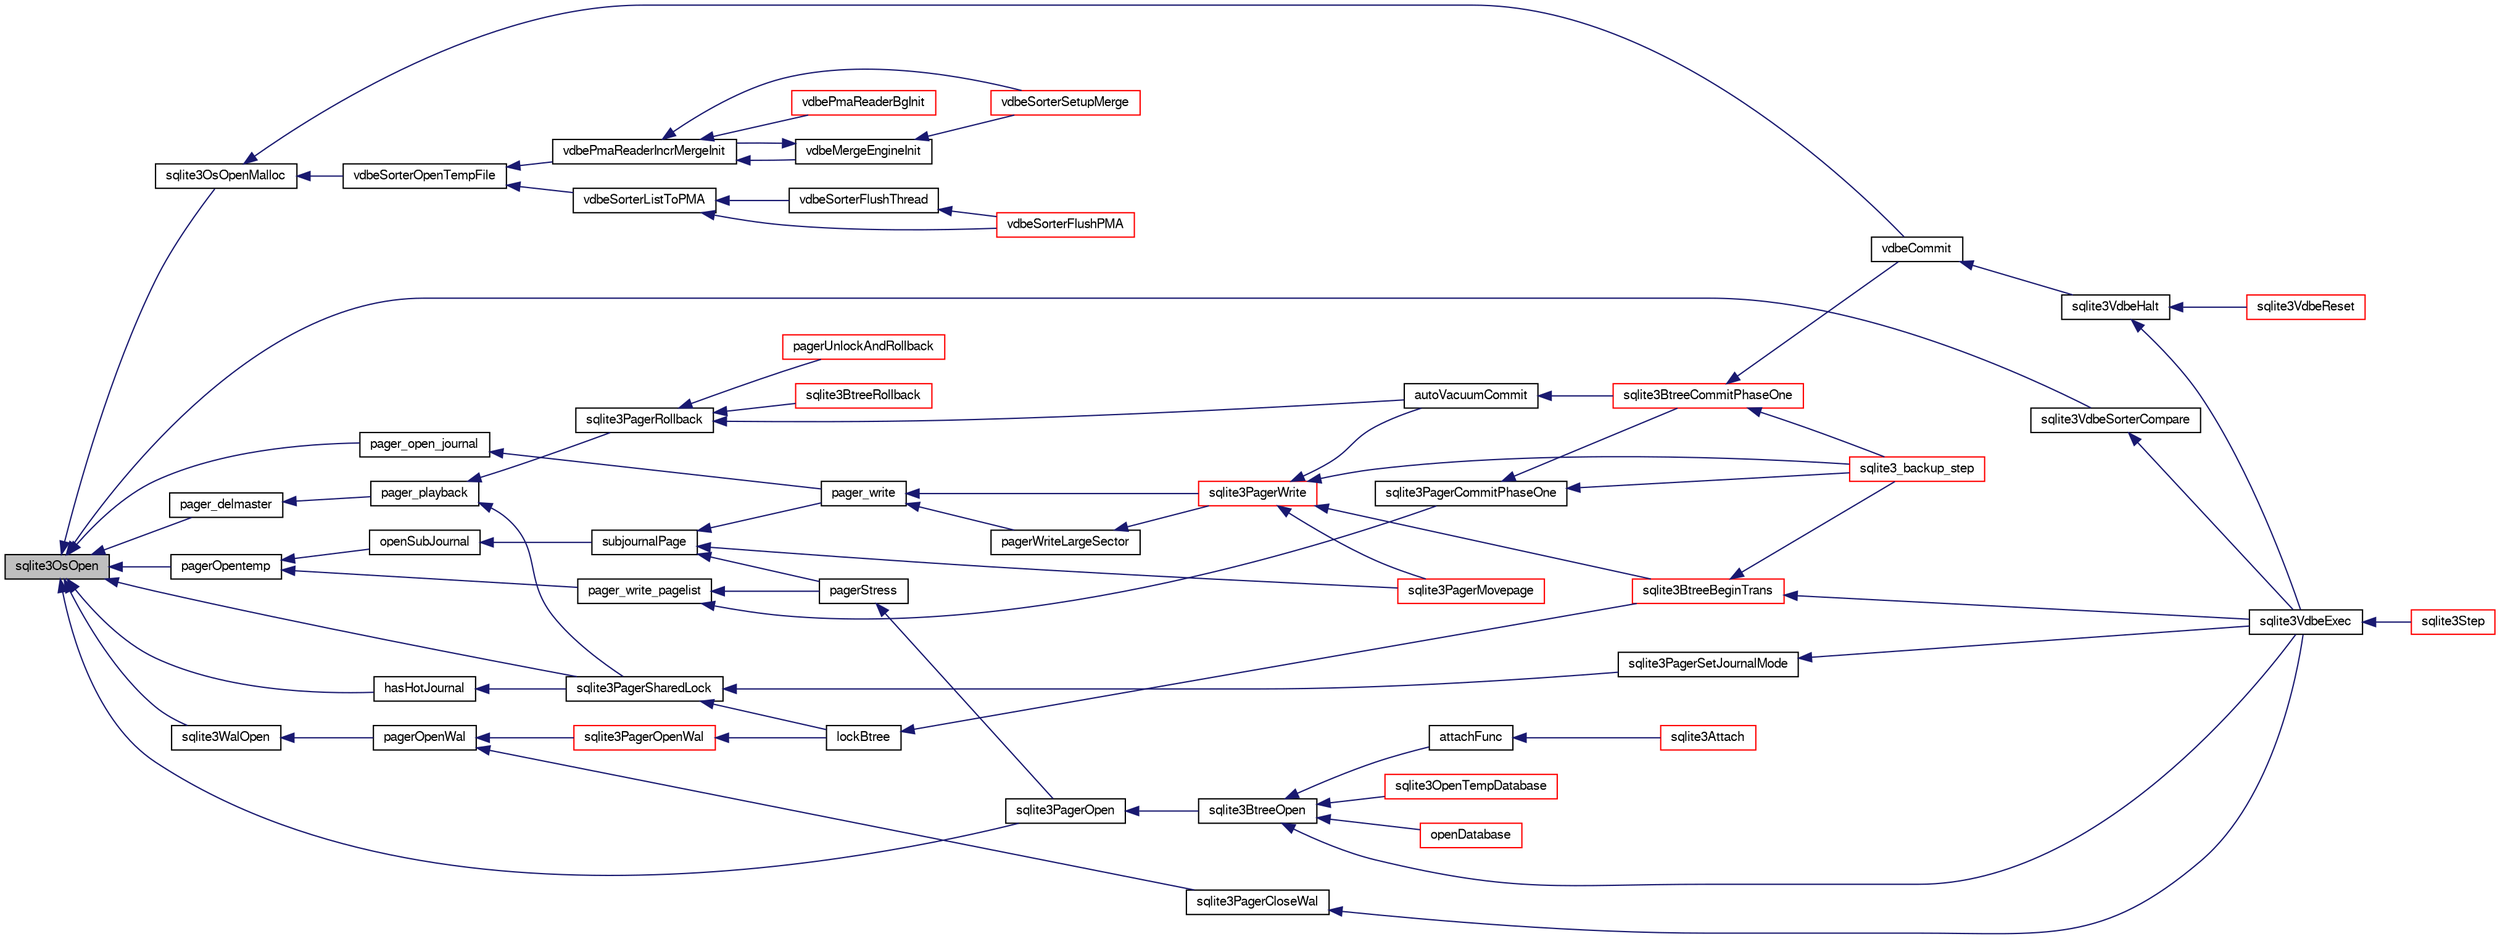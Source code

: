 digraph "sqlite3OsOpen"
{
  edge [fontname="FreeSans",fontsize="10",labelfontname="FreeSans",labelfontsize="10"];
  node [fontname="FreeSans",fontsize="10",shape=record];
  rankdir="LR";
  Node615048 [label="sqlite3OsOpen",height=0.2,width=0.4,color="black", fillcolor="grey75", style="filled", fontcolor="black"];
  Node615048 -> Node615049 [dir="back",color="midnightblue",fontsize="10",style="solid",fontname="FreeSans"];
  Node615049 [label="sqlite3OsOpenMalloc",height=0.2,width=0.4,color="black", fillcolor="white", style="filled",URL="$sqlite3_8c.html#a4dc767ca46426d6ffc5fa54d96a80cd2"];
  Node615049 -> Node615050 [dir="back",color="midnightblue",fontsize="10",style="solid",fontname="FreeSans"];
  Node615050 [label="vdbeCommit",height=0.2,width=0.4,color="black", fillcolor="white", style="filled",URL="$sqlite3_8c.html#a5d7f1e0625451b987728f600cfe1b92d"];
  Node615050 -> Node615051 [dir="back",color="midnightblue",fontsize="10",style="solid",fontname="FreeSans"];
  Node615051 [label="sqlite3VdbeHalt",height=0.2,width=0.4,color="black", fillcolor="white", style="filled",URL="$sqlite3_8c.html#a8d1d99703d999190fbc35ecc981cb709"];
  Node615051 -> Node615052 [dir="back",color="midnightblue",fontsize="10",style="solid",fontname="FreeSans"];
  Node615052 [label="sqlite3VdbeReset",height=0.2,width=0.4,color="red", fillcolor="white", style="filled",URL="$sqlite3_8c.html#a315a913742f7267f90d46d41446353b1"];
  Node615051 -> Node615061 [dir="back",color="midnightblue",fontsize="10",style="solid",fontname="FreeSans"];
  Node615061 [label="sqlite3VdbeExec",height=0.2,width=0.4,color="black", fillcolor="white", style="filled",URL="$sqlite3_8c.html#a8ce40a614bdc56719c4d642b1e4dfb21"];
  Node615061 -> Node615062 [dir="back",color="midnightblue",fontsize="10",style="solid",fontname="FreeSans"];
  Node615062 [label="sqlite3Step",height=0.2,width=0.4,color="red", fillcolor="white", style="filled",URL="$sqlite3_8c.html#a3f2872e873e2758a4beedad1d5113554"];
  Node615049 -> Node615312 [dir="back",color="midnightblue",fontsize="10",style="solid",fontname="FreeSans"];
  Node615312 [label="vdbeSorterOpenTempFile",height=0.2,width=0.4,color="black", fillcolor="white", style="filled",URL="$sqlite3_8c.html#a9fd9444b3357460ec17dcd8478ecbcaa"];
  Node615312 -> Node615313 [dir="back",color="midnightblue",fontsize="10",style="solid",fontname="FreeSans"];
  Node615313 [label="vdbeSorterListToPMA",height=0.2,width=0.4,color="black", fillcolor="white", style="filled",URL="$sqlite3_8c.html#af6e1d043f93889ac86724fc534814300"];
  Node615313 -> Node615314 [dir="back",color="midnightblue",fontsize="10",style="solid",fontname="FreeSans"];
  Node615314 [label="vdbeSorterFlushThread",height=0.2,width=0.4,color="black", fillcolor="white", style="filled",URL="$sqlite3_8c.html#ae32035370aac482806760be77ff06325"];
  Node615314 -> Node615315 [dir="back",color="midnightblue",fontsize="10",style="solid",fontname="FreeSans"];
  Node615315 [label="vdbeSorterFlushPMA",height=0.2,width=0.4,color="red", fillcolor="white", style="filled",URL="$sqlite3_8c.html#ada9bb002d01885ef3856a19b12b99151"];
  Node615313 -> Node615315 [dir="back",color="midnightblue",fontsize="10",style="solid",fontname="FreeSans"];
  Node615312 -> Node615318 [dir="back",color="midnightblue",fontsize="10",style="solid",fontname="FreeSans"];
  Node615318 [label="vdbePmaReaderIncrMergeInit",height=0.2,width=0.4,color="black", fillcolor="white", style="filled",URL="$sqlite3_8c.html#a8174970251c49119bb287029eb1d3aed"];
  Node615318 -> Node615319 [dir="back",color="midnightblue",fontsize="10",style="solid",fontname="FreeSans"];
  Node615319 [label="vdbeMergeEngineInit",height=0.2,width=0.4,color="black", fillcolor="white", style="filled",URL="$sqlite3_8c.html#aa3c8bfc9bbc60c4bc1402369750c8c1f"];
  Node615319 -> Node615318 [dir="back",color="midnightblue",fontsize="10",style="solid",fontname="FreeSans"];
  Node615319 -> Node615320 [dir="back",color="midnightblue",fontsize="10",style="solid",fontname="FreeSans"];
  Node615320 [label="vdbeSorterSetupMerge",height=0.2,width=0.4,color="red", fillcolor="white", style="filled",URL="$sqlite3_8c.html#a82088507aafeedcc04af031f7ea0bbd8"];
  Node615318 -> Node615321 [dir="back",color="midnightblue",fontsize="10",style="solid",fontname="FreeSans"];
  Node615321 [label="vdbePmaReaderBgInit",height=0.2,width=0.4,color="red", fillcolor="white", style="filled",URL="$sqlite3_8c.html#a9b5ba54e987dd6921fce57849ada7006"];
  Node615318 -> Node615320 [dir="back",color="midnightblue",fontsize="10",style="solid",fontname="FreeSans"];
  Node615048 -> Node615323 [dir="back",color="midnightblue",fontsize="10",style="solid",fontname="FreeSans"];
  Node615323 [label="pager_delmaster",height=0.2,width=0.4,color="black", fillcolor="white", style="filled",URL="$sqlite3_8c.html#a940bc2e6650e613dc69243119683c221"];
  Node615323 -> Node615324 [dir="back",color="midnightblue",fontsize="10",style="solid",fontname="FreeSans"];
  Node615324 [label="pager_playback",height=0.2,width=0.4,color="black", fillcolor="white", style="filled",URL="$sqlite3_8c.html#a9d9a750a9fc76eb4b668c8a16b164a65"];
  Node615324 -> Node615325 [dir="back",color="midnightblue",fontsize="10",style="solid",fontname="FreeSans"];
  Node615325 [label="sqlite3PagerSharedLock",height=0.2,width=0.4,color="black", fillcolor="white", style="filled",URL="$sqlite3_8c.html#a58c197b629fb6eaacf96c7add57c70df"];
  Node615325 -> Node615326 [dir="back",color="midnightblue",fontsize="10",style="solid",fontname="FreeSans"];
  Node615326 [label="sqlite3PagerSetJournalMode",height=0.2,width=0.4,color="black", fillcolor="white", style="filled",URL="$sqlite3_8c.html#afb929a0a4553cda84de16180ddbd09f7"];
  Node615326 -> Node615061 [dir="back",color="midnightblue",fontsize="10",style="solid",fontname="FreeSans"];
  Node615325 -> Node615327 [dir="back",color="midnightblue",fontsize="10",style="solid",fontname="FreeSans"];
  Node615327 [label="lockBtree",height=0.2,width=0.4,color="black", fillcolor="white", style="filled",URL="$sqlite3_8c.html#a5b808194d3178be15705a420265cee9d"];
  Node615327 -> Node615328 [dir="back",color="midnightblue",fontsize="10",style="solid",fontname="FreeSans"];
  Node615328 [label="sqlite3BtreeBeginTrans",height=0.2,width=0.4,color="red", fillcolor="white", style="filled",URL="$sqlite3_8c.html#a52d6706df15c67c22aa7d0e290c16bf5"];
  Node615328 -> Node615269 [dir="back",color="midnightblue",fontsize="10",style="solid",fontname="FreeSans"];
  Node615269 [label="sqlite3_backup_step",height=0.2,width=0.4,color="red", fillcolor="white", style="filled",URL="$sqlite3_8h.html#a1699b75e98d082eebc465a9e64c35269"];
  Node615328 -> Node615061 [dir="back",color="midnightblue",fontsize="10",style="solid",fontname="FreeSans"];
  Node615324 -> Node615330 [dir="back",color="midnightblue",fontsize="10",style="solid",fontname="FreeSans"];
  Node615330 [label="sqlite3PagerRollback",height=0.2,width=0.4,color="black", fillcolor="white", style="filled",URL="$sqlite3_8c.html#afdd2ecbb97b7a716892ff6bd10c7dfd0"];
  Node615330 -> Node615331 [dir="back",color="midnightblue",fontsize="10",style="solid",fontname="FreeSans"];
  Node615331 [label="pagerUnlockAndRollback",height=0.2,width=0.4,color="red", fillcolor="white", style="filled",URL="$sqlite3_8c.html#a02d96b7bf62c3b13ba905d168914518c"];
  Node615330 -> Node615384 [dir="back",color="midnightblue",fontsize="10",style="solid",fontname="FreeSans"];
  Node615384 [label="autoVacuumCommit",height=0.2,width=0.4,color="black", fillcolor="white", style="filled",URL="$sqlite3_8c.html#a809d22c6311135ae3048adf41febaef0"];
  Node615384 -> Node615385 [dir="back",color="midnightblue",fontsize="10",style="solid",fontname="FreeSans"];
  Node615385 [label="sqlite3BtreeCommitPhaseOne",height=0.2,width=0.4,color="red", fillcolor="white", style="filled",URL="$sqlite3_8c.html#ae266cba101e64ad99a166f237532e262"];
  Node615385 -> Node615269 [dir="back",color="midnightblue",fontsize="10",style="solid",fontname="FreeSans"];
  Node615385 -> Node615050 [dir="back",color="midnightblue",fontsize="10",style="solid",fontname="FreeSans"];
  Node615330 -> Node615389 [dir="back",color="midnightblue",fontsize="10",style="solid",fontname="FreeSans"];
  Node615389 [label="sqlite3BtreeRollback",height=0.2,width=0.4,color="red", fillcolor="white", style="filled",URL="$sqlite3_8c.html#a317473acdafdd688385c8954f09de186"];
  Node615048 -> Node615448 [dir="back",color="midnightblue",fontsize="10",style="solid",fontname="FreeSans"];
  Node615448 [label="pagerOpentemp",height=0.2,width=0.4,color="black", fillcolor="white", style="filled",URL="$sqlite3_8c.html#aebcb4ac28e13fcb66454bb555327c331"];
  Node615448 -> Node615432 [dir="back",color="midnightblue",fontsize="10",style="solid",fontname="FreeSans"];
  Node615432 [label="pager_write_pagelist",height=0.2,width=0.4,color="black", fillcolor="white", style="filled",URL="$sqlite3_8c.html#a6287c834edd4d88c1757d45a9d7f7dcc"];
  Node615432 -> Node615430 [dir="back",color="midnightblue",fontsize="10",style="solid",fontname="FreeSans"];
  Node615430 [label="pagerStress",height=0.2,width=0.4,color="black", fillcolor="white", style="filled",URL="$sqlite3_8c.html#abb21a3a371038e9e3e69af0f21a1b386"];
  Node615430 -> Node615431 [dir="back",color="midnightblue",fontsize="10",style="solid",fontname="FreeSans"];
  Node615431 [label="sqlite3PagerOpen",height=0.2,width=0.4,color="black", fillcolor="white", style="filled",URL="$sqlite3_8c.html#a5b4a74e8a1754922c482b7af19b30611"];
  Node615431 -> Node615333 [dir="back",color="midnightblue",fontsize="10",style="solid",fontname="FreeSans"];
  Node615333 [label="sqlite3BtreeOpen",height=0.2,width=0.4,color="black", fillcolor="white", style="filled",URL="$sqlite3_8c.html#a13dcb44dc34af6ce9d38de9c5aa975f9"];
  Node615333 -> Node615061 [dir="back",color="midnightblue",fontsize="10",style="solid",fontname="FreeSans"];
  Node615333 -> Node615085 [dir="back",color="midnightblue",fontsize="10",style="solid",fontname="FreeSans"];
  Node615085 [label="attachFunc",height=0.2,width=0.4,color="black", fillcolor="white", style="filled",URL="$sqlite3_8c.html#a69cb751a7da501b9a0aa37e0d7c3eaf7"];
  Node615085 -> Node615086 [dir="back",color="midnightblue",fontsize="10",style="solid",fontname="FreeSans"];
  Node615086 [label="sqlite3Attach",height=0.2,width=0.4,color="red", fillcolor="white", style="filled",URL="$sqlite3_8c.html#ae0907fe0b43cc1b4c7e6a16213e8546f"];
  Node615333 -> Node615334 [dir="back",color="midnightblue",fontsize="10",style="solid",fontname="FreeSans"];
  Node615334 [label="sqlite3OpenTempDatabase",height=0.2,width=0.4,color="red", fillcolor="white", style="filled",URL="$sqlite3_8c.html#aaf3088380b731428b72d3b5777f93755"];
  Node615333 -> Node615281 [dir="back",color="midnightblue",fontsize="10",style="solid",fontname="FreeSans"];
  Node615281 [label="openDatabase",height=0.2,width=0.4,color="red", fillcolor="white", style="filled",URL="$sqlite3_8c.html#a6a9c3bc3a64234e863413f41db473758"];
  Node615432 -> Node615418 [dir="back",color="midnightblue",fontsize="10",style="solid",fontname="FreeSans"];
  Node615418 [label="sqlite3PagerCommitPhaseOne",height=0.2,width=0.4,color="black", fillcolor="white", style="filled",URL="$sqlite3_8c.html#a2baf986bff9120486e9acc5951494ea7"];
  Node615418 -> Node615385 [dir="back",color="midnightblue",fontsize="10",style="solid",fontname="FreeSans"];
  Node615418 -> Node615269 [dir="back",color="midnightblue",fontsize="10",style="solid",fontname="FreeSans"];
  Node615448 -> Node615449 [dir="back",color="midnightblue",fontsize="10",style="solid",fontname="FreeSans"];
  Node615449 [label="openSubJournal",height=0.2,width=0.4,color="black", fillcolor="white", style="filled",URL="$sqlite3_8c.html#a69f445a04e423a1eaf24a2b9f035b427"];
  Node615449 -> Node615450 [dir="back",color="midnightblue",fontsize="10",style="solid",fontname="FreeSans"];
  Node615450 [label="subjournalPage",height=0.2,width=0.4,color="black", fillcolor="white", style="filled",URL="$sqlite3_8c.html#a836f5a13ba09ee3f118ebe73b58591c4"];
  Node615450 -> Node615430 [dir="back",color="midnightblue",fontsize="10",style="solid",fontname="FreeSans"];
  Node615450 -> Node615451 [dir="back",color="midnightblue",fontsize="10",style="solid",fontname="FreeSans"];
  Node615451 [label="pager_write",height=0.2,width=0.4,color="black", fillcolor="white", style="filled",URL="$sqlite3_8c.html#aa5dbf1a9dcccf0aa140b04b81325517f"];
  Node615451 -> Node615433 [dir="back",color="midnightblue",fontsize="10",style="solid",fontname="FreeSans"];
  Node615433 [label="pagerWriteLargeSector",height=0.2,width=0.4,color="black", fillcolor="white", style="filled",URL="$sqlite3_8c.html#a06334f0cc1c2dc95ffe29c2359928b92"];
  Node615433 -> Node615434 [dir="back",color="midnightblue",fontsize="10",style="solid",fontname="FreeSans"];
  Node615434 [label="sqlite3PagerWrite",height=0.2,width=0.4,color="red", fillcolor="white", style="filled",URL="$sqlite3_8c.html#ad4b8aee028ee99575b0748b299e04ed0"];
  Node615434 -> Node615435 [dir="back",color="midnightblue",fontsize="10",style="solid",fontname="FreeSans"];
  Node615435 [label="sqlite3PagerMovepage",height=0.2,width=0.4,color="red", fillcolor="white", style="filled",URL="$sqlite3_8c.html#a8cdedc7a185709301f12c4d7b305aa1e"];
  Node615434 -> Node615328 [dir="back",color="midnightblue",fontsize="10",style="solid",fontname="FreeSans"];
  Node615434 -> Node615384 [dir="back",color="midnightblue",fontsize="10",style="solid",fontname="FreeSans"];
  Node615434 -> Node615269 [dir="back",color="midnightblue",fontsize="10",style="solid",fontname="FreeSans"];
  Node615451 -> Node615434 [dir="back",color="midnightblue",fontsize="10",style="solid",fontname="FreeSans"];
  Node615450 -> Node615435 [dir="back",color="midnightblue",fontsize="10",style="solid",fontname="FreeSans"];
  Node615048 -> Node615431 [dir="back",color="midnightblue",fontsize="10",style="solid",fontname="FreeSans"];
  Node615048 -> Node615452 [dir="back",color="midnightblue",fontsize="10",style="solid",fontname="FreeSans"];
  Node615452 [label="hasHotJournal",height=0.2,width=0.4,color="black", fillcolor="white", style="filled",URL="$sqlite3_8c.html#a875dc699b7a0e8ab6ba19170e5096d5e"];
  Node615452 -> Node615325 [dir="back",color="midnightblue",fontsize="10",style="solid",fontname="FreeSans"];
  Node615048 -> Node615325 [dir="back",color="midnightblue",fontsize="10",style="solid",fontname="FreeSans"];
  Node615048 -> Node615453 [dir="back",color="midnightblue",fontsize="10",style="solid",fontname="FreeSans"];
  Node615453 [label="pager_open_journal",height=0.2,width=0.4,color="black", fillcolor="white", style="filled",URL="$sqlite3_8c.html#a9a5224f8941dc99ce19bb0eb24766d00"];
  Node615453 -> Node615451 [dir="back",color="midnightblue",fontsize="10",style="solid",fontname="FreeSans"];
  Node615048 -> Node615454 [dir="back",color="midnightblue",fontsize="10",style="solid",fontname="FreeSans"];
  Node615454 [label="sqlite3WalOpen",height=0.2,width=0.4,color="black", fillcolor="white", style="filled",URL="$sqlite3_8c.html#adf4d97849e76f154717956aa9ea0e138"];
  Node615454 -> Node615455 [dir="back",color="midnightblue",fontsize="10",style="solid",fontname="FreeSans"];
  Node615455 [label="pagerOpenWal",height=0.2,width=0.4,color="black", fillcolor="white", style="filled",URL="$sqlite3_8c.html#acb6f84b34748805df0403a052d18eaf1"];
  Node615455 -> Node615456 [dir="back",color="midnightblue",fontsize="10",style="solid",fontname="FreeSans"];
  Node615456 [label="sqlite3PagerOpenWal",height=0.2,width=0.4,color="red", fillcolor="white", style="filled",URL="$sqlite3_8c.html#a5e4116ab2def31c2c36e557fc6811d0d"];
  Node615456 -> Node615327 [dir="back",color="midnightblue",fontsize="10",style="solid",fontname="FreeSans"];
  Node615455 -> Node615458 [dir="back",color="midnightblue",fontsize="10",style="solid",fontname="FreeSans"];
  Node615458 [label="sqlite3PagerCloseWal",height=0.2,width=0.4,color="black", fillcolor="white", style="filled",URL="$sqlite3_8c.html#ac62d7d3d29214a7cad25fdd88e7c7a74"];
  Node615458 -> Node615061 [dir="back",color="midnightblue",fontsize="10",style="solid",fontname="FreeSans"];
  Node615048 -> Node615459 [dir="back",color="midnightblue",fontsize="10",style="solid",fontname="FreeSans"];
  Node615459 [label="sqlite3VdbeSorterCompare",height=0.2,width=0.4,color="black", fillcolor="white", style="filled",URL="$sqlite3_8c.html#a6e73d18bbcc57eb7069169ef7122686c"];
  Node615459 -> Node615061 [dir="back",color="midnightblue",fontsize="10",style="solid",fontname="FreeSans"];
}
